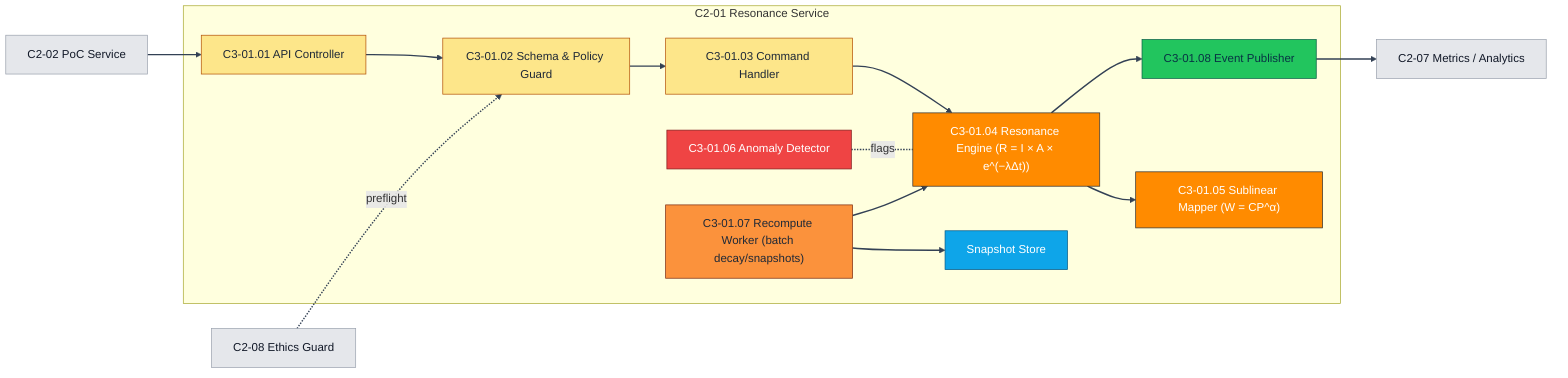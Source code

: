 flowchart LR
  %% --- Coherosphere CI Theme ---
  classDef container fill:#111827,stroke:#111827,color:#ffffff,font-weight:bold;
  classDef compute fill:#ff8b00,stroke:#333333,color:#ffffff;
  classDef control fill:#fde68a,stroke:#b45309,color:#1f2937;
  classDef worker fill:#fb923c,stroke:#7c2d12,color:#1f2937;
  classDef event fill:#22c55e,stroke:#065f46,color:#083344;
  classDef risk fill:#ef4444,stroke:#7f1d1d,color:#ffffff;
  classDef store fill:#0ea5e9,stroke:#075985,color:#ffffff;
  classDef ext fill:#e5e7eb,stroke:#9ca3af,color:#111827;
  linkStyle default stroke:#334155,stroke-width:2px;

  %% ===== Container & Components (C2-01 → C3-01.xx) =====
  subgraph RS["C2-01 Resonance Service"]
    class RS container
    API["C3-01.01 API Controller"]:::control
    GUARD["C3-01.02 Schema & Policy Guard"]:::control
    CMD["C3-01.03 Command Handler"]:::control
    ENG["C3-01.04 Resonance Engine (R = I × A × e^(−λΔt))"]:::compute
    SUBL["C3-01.05 Sublinear Mapper (W = CP^α)"]:::compute
    ANOM["C3-01.06 Anomaly Detector"]:::risk
    RECOMP["C3-01.07 Recompute Worker (batch decay/snapshots)"]:::worker
    PUB["C3-01.08 Event Publisher"]:::event
    SNAP["Snapshot Store"]:::store
  end

  %% Internal flows
  API --> GUARD --> CMD --> ENG --> PUB
  ENG --> SUBL
  RECOMP --> ENG
  RECOMP --> SNAP
  ANOM -. flags .- ENG

  %% External references (context)
  PoC["C2-02 PoC Service"]:::ext --> API
  ETH["C2-08 Ethics Guard"]:::ext -. preflight .-> GUARD
  PUB --> MET["C2-07 Metrics / Analytics"]:::ext